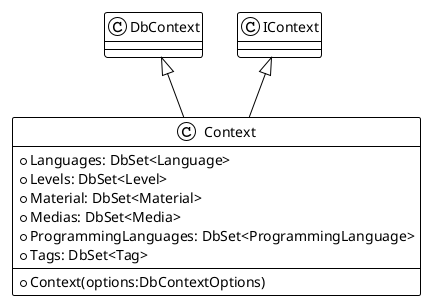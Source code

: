 @startuml
!theme plain
class Context {
    + Context(options:DbContextOptions)
    + Languages: DbSet<Language>
    + Levels: DbSet<Level>
    + Material: DbSet<Material>
    + Medias: DbSet<Media>
    + ProgrammingLanguages: DbSet<ProgrammingLanguage>
    + Tags: DbSet<Tag>

}
DbContext <|-- Context
IContext <|-- Context
@enduml
